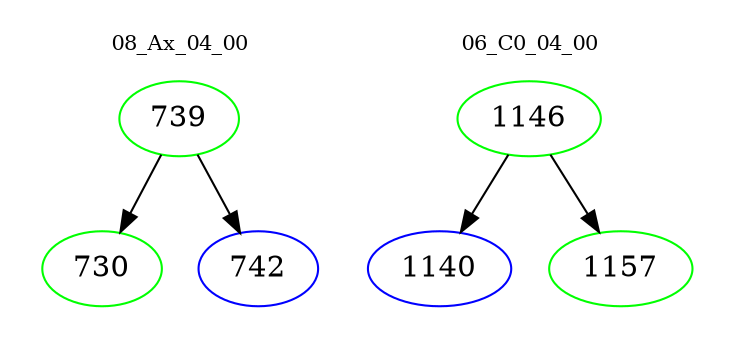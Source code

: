 digraph{
subgraph cluster_0 {
color = white
label = "08_Ax_04_00";
fontsize=10;
T0_739 [label="739", color="green"]
T0_739 -> T0_730 [color="black"]
T0_730 [label="730", color="green"]
T0_739 -> T0_742 [color="black"]
T0_742 [label="742", color="blue"]
}
subgraph cluster_1 {
color = white
label = "06_C0_04_00";
fontsize=10;
T1_1146 [label="1146", color="green"]
T1_1146 -> T1_1140 [color="black"]
T1_1140 [label="1140", color="blue"]
T1_1146 -> T1_1157 [color="black"]
T1_1157 [label="1157", color="green"]
}
}

